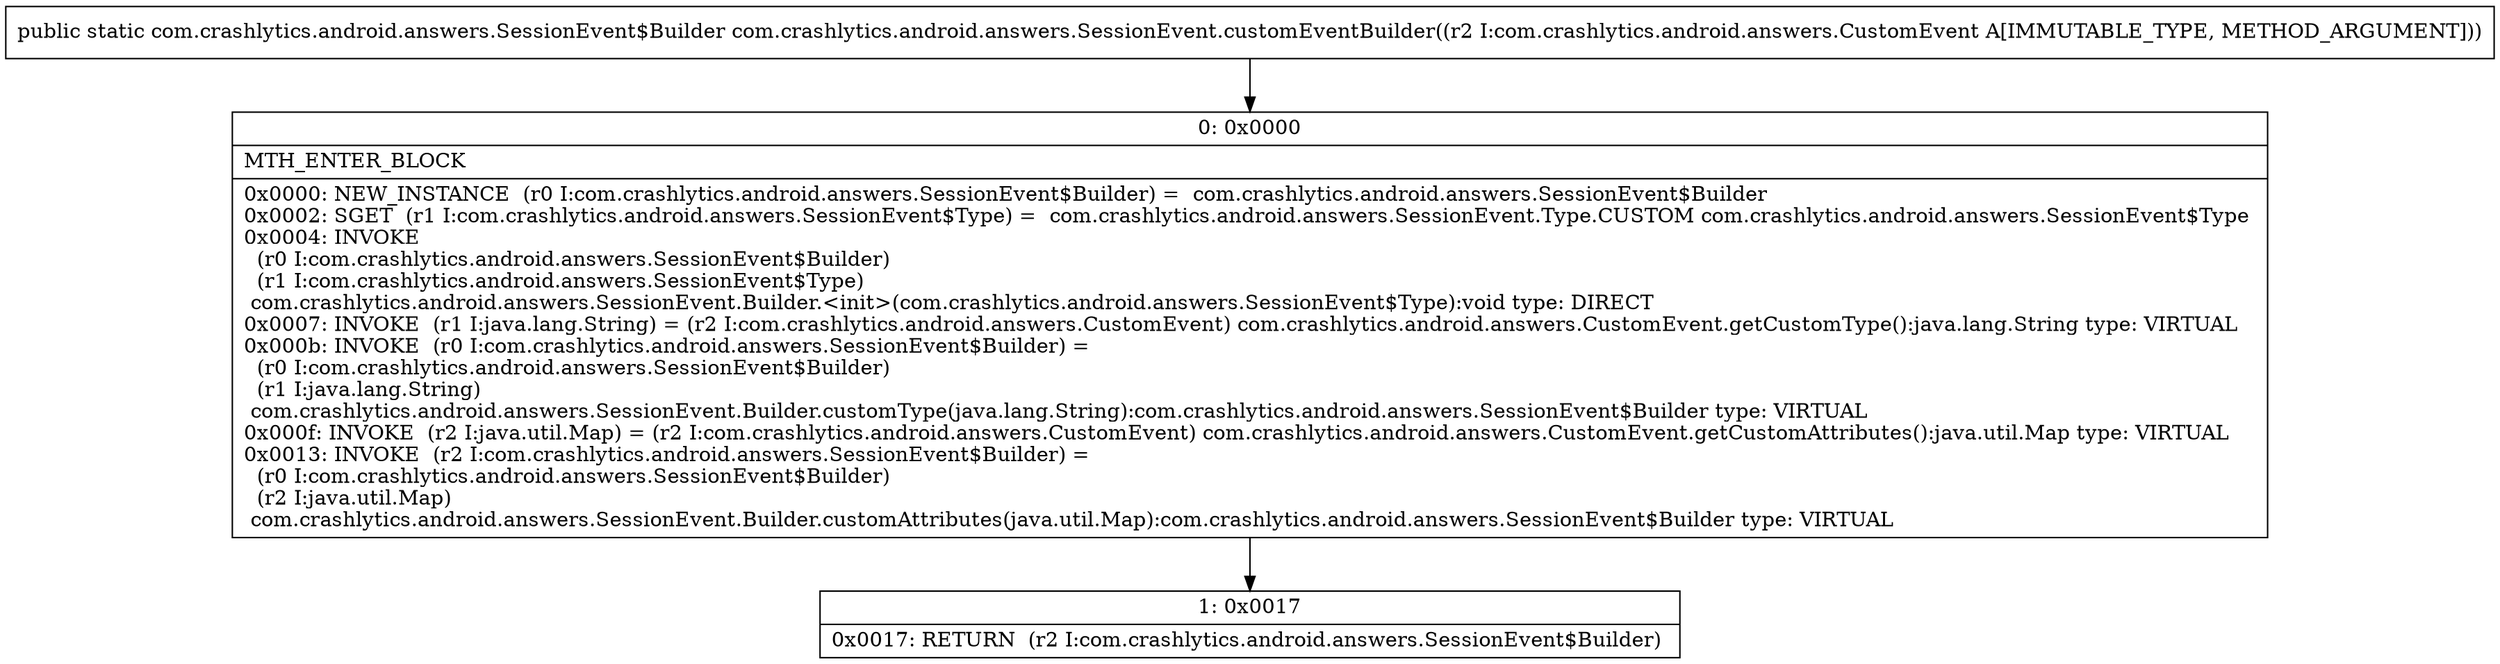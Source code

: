 digraph "CFG forcom.crashlytics.android.answers.SessionEvent.customEventBuilder(Lcom\/crashlytics\/android\/answers\/CustomEvent;)Lcom\/crashlytics\/android\/answers\/SessionEvent$Builder;" {
Node_0 [shape=record,label="{0\:\ 0x0000|MTH_ENTER_BLOCK\l|0x0000: NEW_INSTANCE  (r0 I:com.crashlytics.android.answers.SessionEvent$Builder) =  com.crashlytics.android.answers.SessionEvent$Builder \l0x0002: SGET  (r1 I:com.crashlytics.android.answers.SessionEvent$Type) =  com.crashlytics.android.answers.SessionEvent.Type.CUSTOM com.crashlytics.android.answers.SessionEvent$Type \l0x0004: INVOKE  \l  (r0 I:com.crashlytics.android.answers.SessionEvent$Builder)\l  (r1 I:com.crashlytics.android.answers.SessionEvent$Type)\l com.crashlytics.android.answers.SessionEvent.Builder.\<init\>(com.crashlytics.android.answers.SessionEvent$Type):void type: DIRECT \l0x0007: INVOKE  (r1 I:java.lang.String) = (r2 I:com.crashlytics.android.answers.CustomEvent) com.crashlytics.android.answers.CustomEvent.getCustomType():java.lang.String type: VIRTUAL \l0x000b: INVOKE  (r0 I:com.crashlytics.android.answers.SessionEvent$Builder) = \l  (r0 I:com.crashlytics.android.answers.SessionEvent$Builder)\l  (r1 I:java.lang.String)\l com.crashlytics.android.answers.SessionEvent.Builder.customType(java.lang.String):com.crashlytics.android.answers.SessionEvent$Builder type: VIRTUAL \l0x000f: INVOKE  (r2 I:java.util.Map) = (r2 I:com.crashlytics.android.answers.CustomEvent) com.crashlytics.android.answers.CustomEvent.getCustomAttributes():java.util.Map type: VIRTUAL \l0x0013: INVOKE  (r2 I:com.crashlytics.android.answers.SessionEvent$Builder) = \l  (r0 I:com.crashlytics.android.answers.SessionEvent$Builder)\l  (r2 I:java.util.Map)\l com.crashlytics.android.answers.SessionEvent.Builder.customAttributes(java.util.Map):com.crashlytics.android.answers.SessionEvent$Builder type: VIRTUAL \l}"];
Node_1 [shape=record,label="{1\:\ 0x0017|0x0017: RETURN  (r2 I:com.crashlytics.android.answers.SessionEvent$Builder) \l}"];
MethodNode[shape=record,label="{public static com.crashlytics.android.answers.SessionEvent$Builder com.crashlytics.android.answers.SessionEvent.customEventBuilder((r2 I:com.crashlytics.android.answers.CustomEvent A[IMMUTABLE_TYPE, METHOD_ARGUMENT])) }"];
MethodNode -> Node_0;
Node_0 -> Node_1;
}

